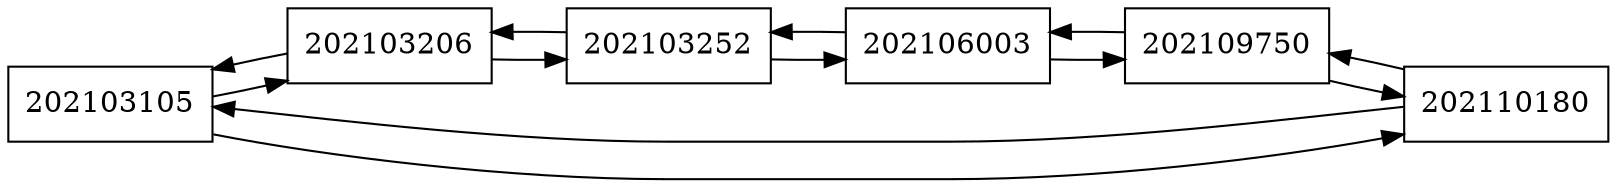 
digraph G {
	rankdir = LR
	node[shape=box]

	nodo0[label=202103105];
	nodo1[label=202103206];
	nodo2[label=202103252];
	nodo3[label=202106003];
	nodo4[label=202109750];
	nodo5[label=202110180];
	nodo0[label=202103105];
	nodo0 ->nodo5
	nodo0 -> nodo1;
	nodo1 -> nodo0;
	nodo1 -> nodo2;
	nodo2 -> nodo1;
	nodo2 -> nodo3;
	nodo3 -> nodo2;
	nodo3 -> nodo4;
	nodo4 -> nodo3;
	nodo4 -> nodo5;
	nodo5 -> nodo4;
	nodo5-> nodo0
}